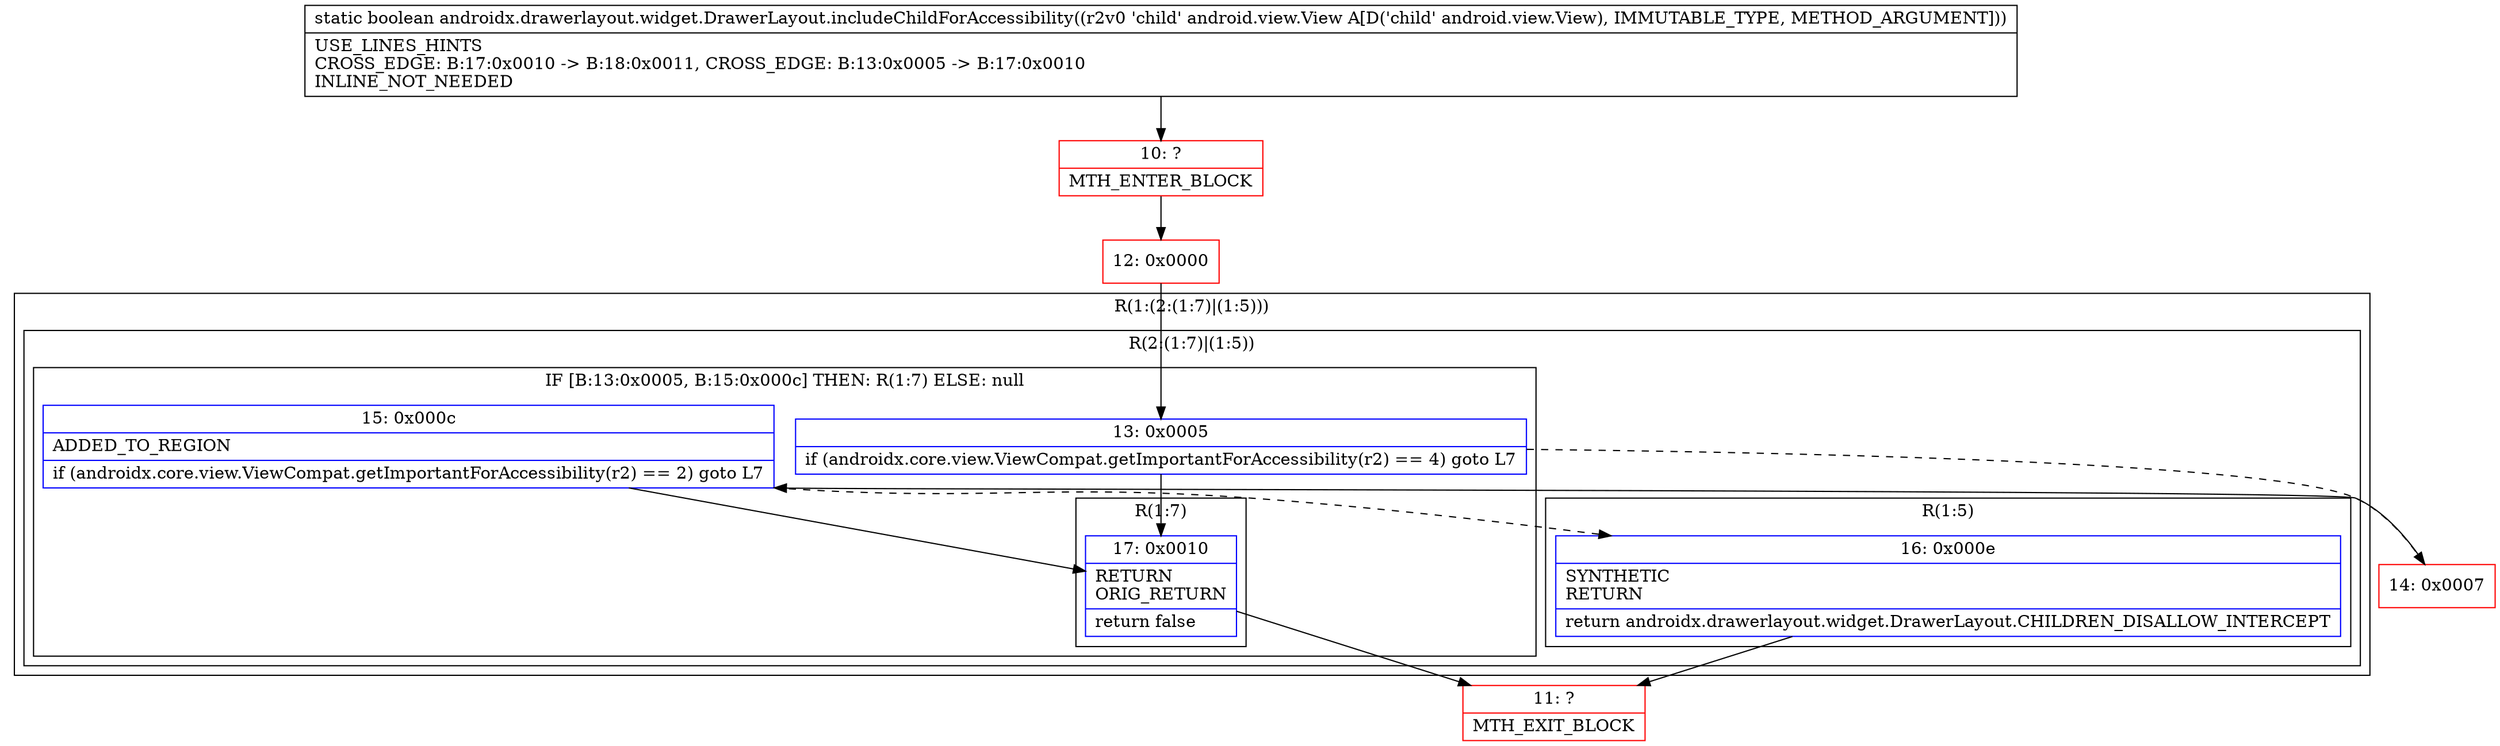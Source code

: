 digraph "CFG forandroidx.drawerlayout.widget.DrawerLayout.includeChildForAccessibility(Landroid\/view\/View;)Z" {
subgraph cluster_Region_1274021137 {
label = "R(1:(2:(1:7)|(1:5)))";
node [shape=record,color=blue];
subgraph cluster_Region_463133535 {
label = "R(2:(1:7)|(1:5))";
node [shape=record,color=blue];
subgraph cluster_IfRegion_173923290 {
label = "IF [B:13:0x0005, B:15:0x000c] THEN: R(1:7) ELSE: null";
node [shape=record,color=blue];
Node_13 [shape=record,label="{13\:\ 0x0005|if (androidx.core.view.ViewCompat.getImportantForAccessibility(r2) == 4) goto L7\l}"];
Node_15 [shape=record,label="{15\:\ 0x000c|ADDED_TO_REGION\l|if (androidx.core.view.ViewCompat.getImportantForAccessibility(r2) == 2) goto L7\l}"];
subgraph cluster_Region_1082526737 {
label = "R(1:7)";
node [shape=record,color=blue];
Node_17 [shape=record,label="{17\:\ 0x0010|RETURN\lORIG_RETURN\l|return false\l}"];
}
}
subgraph cluster_Region_194335133 {
label = "R(1:5)";
node [shape=record,color=blue];
Node_16 [shape=record,label="{16\:\ 0x000e|SYNTHETIC\lRETURN\l|return androidx.drawerlayout.widget.DrawerLayout.CHILDREN_DISALLOW_INTERCEPT\l}"];
}
}
}
Node_10 [shape=record,color=red,label="{10\:\ ?|MTH_ENTER_BLOCK\l}"];
Node_12 [shape=record,color=red,label="{12\:\ 0x0000}"];
Node_14 [shape=record,color=red,label="{14\:\ 0x0007}"];
Node_11 [shape=record,color=red,label="{11\:\ ?|MTH_EXIT_BLOCK\l}"];
MethodNode[shape=record,label="{static boolean androidx.drawerlayout.widget.DrawerLayout.includeChildForAccessibility((r2v0 'child' android.view.View A[D('child' android.view.View), IMMUTABLE_TYPE, METHOD_ARGUMENT]))  | USE_LINES_HINTS\lCROSS_EDGE: B:17:0x0010 \-\> B:18:0x0011, CROSS_EDGE: B:13:0x0005 \-\> B:17:0x0010\lINLINE_NOT_NEEDED\l}"];
MethodNode -> Node_10;Node_13 -> Node_14[style=dashed];
Node_13 -> Node_17;
Node_15 -> Node_16[style=dashed];
Node_15 -> Node_17;
Node_17 -> Node_11;
Node_16 -> Node_11;
Node_10 -> Node_12;
Node_12 -> Node_13;
Node_14 -> Node_15;
}

